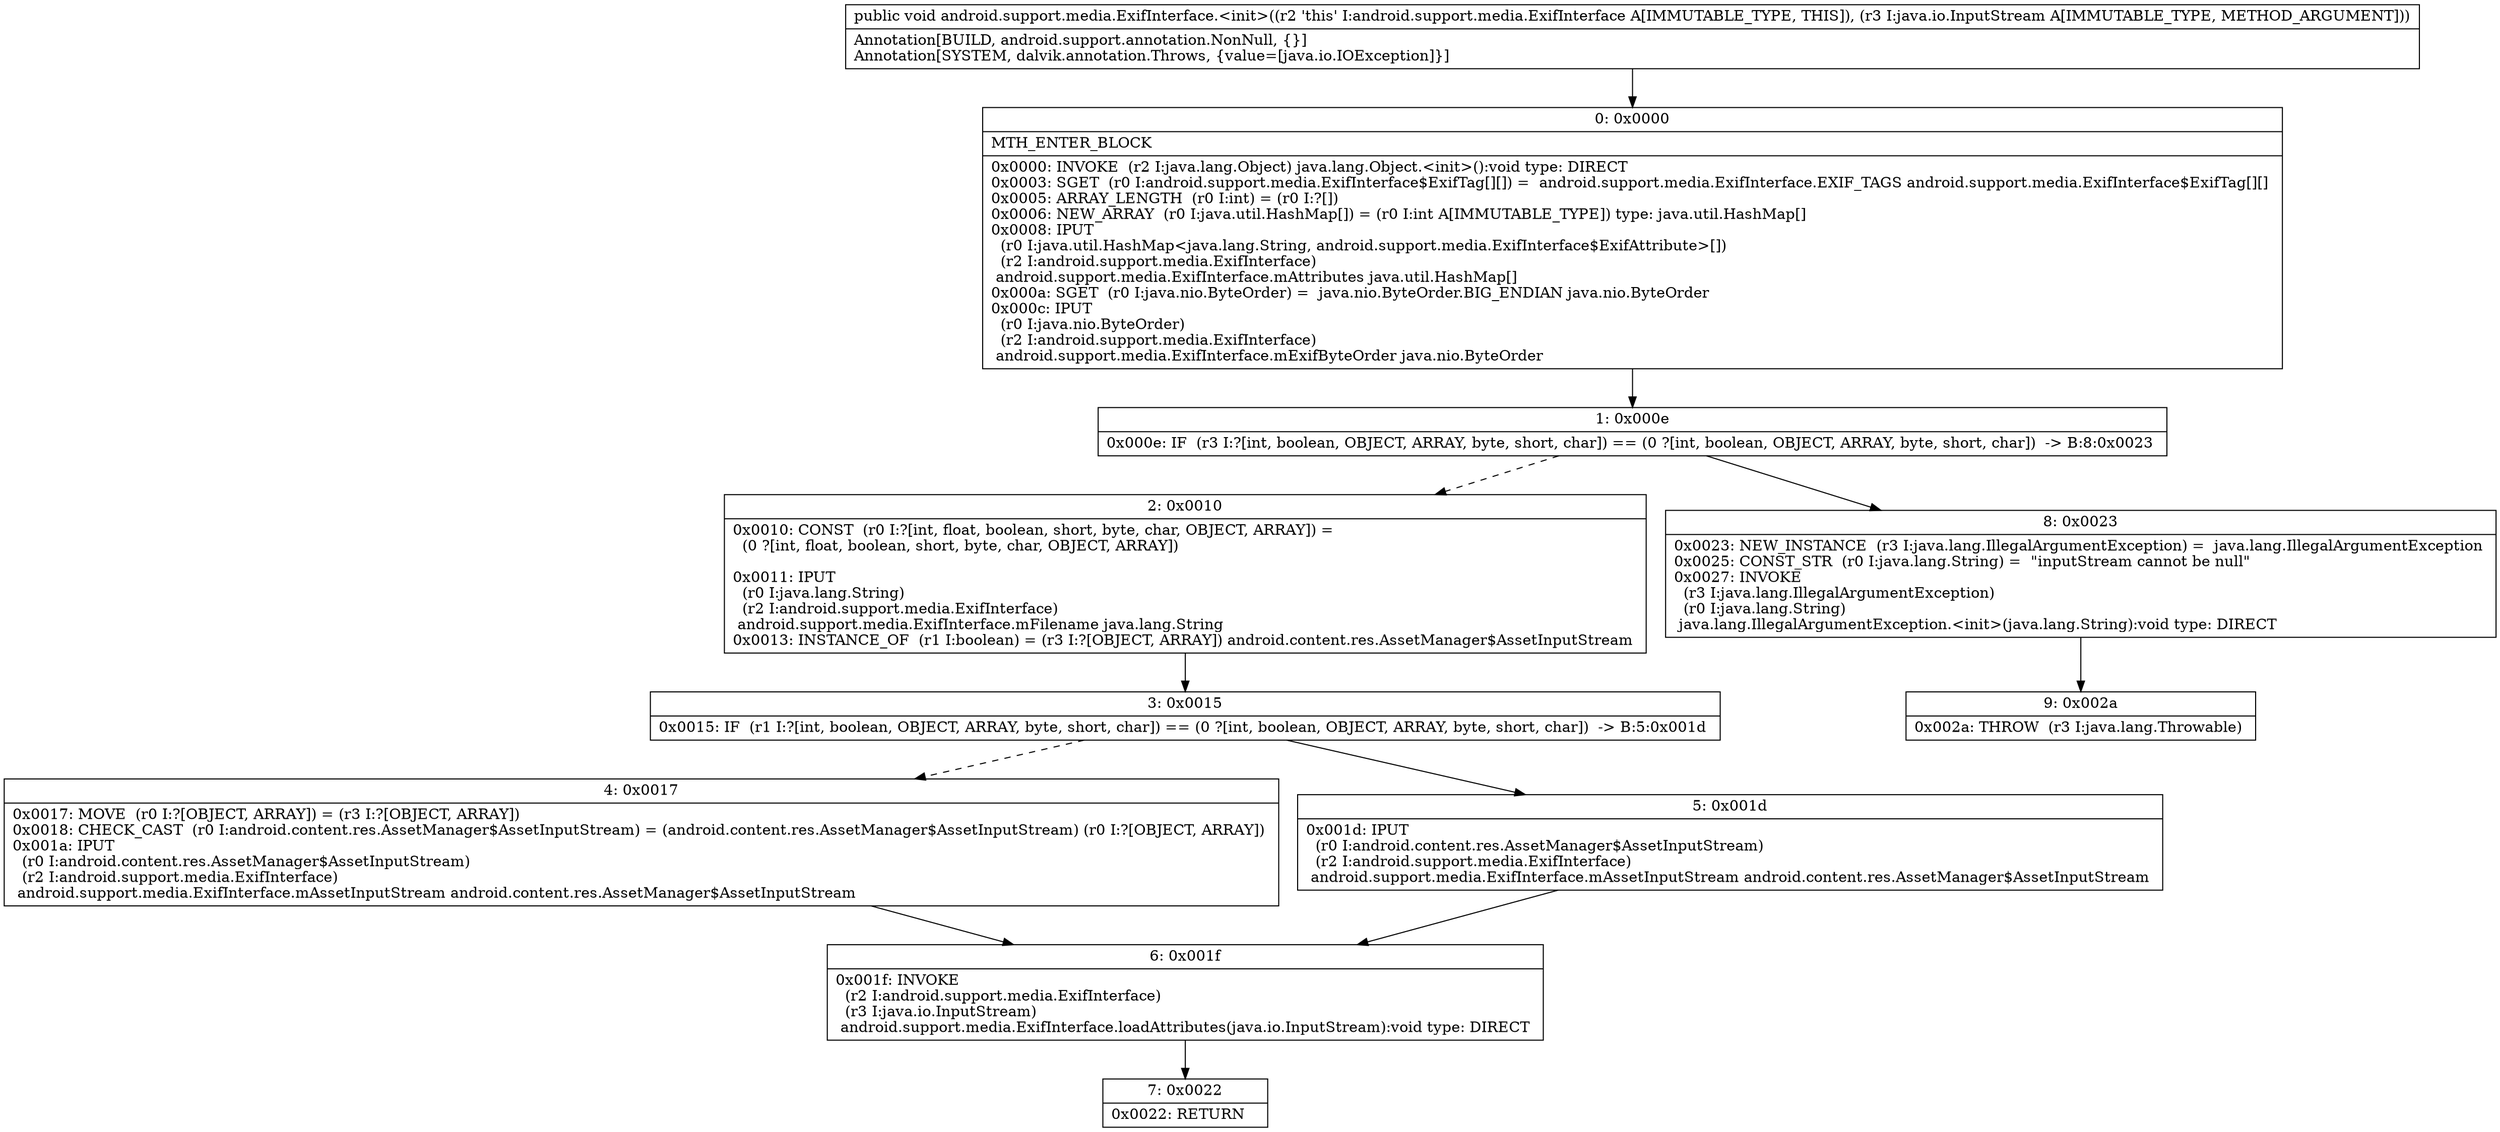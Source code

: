 digraph "CFG forandroid.support.media.ExifInterface.\<init\>(Ljava\/io\/InputStream;)V" {
Node_0 [shape=record,label="{0\:\ 0x0000|MTH_ENTER_BLOCK\l|0x0000: INVOKE  (r2 I:java.lang.Object) java.lang.Object.\<init\>():void type: DIRECT \l0x0003: SGET  (r0 I:android.support.media.ExifInterface$ExifTag[][]) =  android.support.media.ExifInterface.EXIF_TAGS android.support.media.ExifInterface$ExifTag[][] \l0x0005: ARRAY_LENGTH  (r0 I:int) = (r0 I:?[]) \l0x0006: NEW_ARRAY  (r0 I:java.util.HashMap[]) = (r0 I:int A[IMMUTABLE_TYPE]) type: java.util.HashMap[] \l0x0008: IPUT  \l  (r0 I:java.util.HashMap\<java.lang.String, android.support.media.ExifInterface$ExifAttribute\>[])\l  (r2 I:android.support.media.ExifInterface)\l android.support.media.ExifInterface.mAttributes java.util.HashMap[] \l0x000a: SGET  (r0 I:java.nio.ByteOrder) =  java.nio.ByteOrder.BIG_ENDIAN java.nio.ByteOrder \l0x000c: IPUT  \l  (r0 I:java.nio.ByteOrder)\l  (r2 I:android.support.media.ExifInterface)\l android.support.media.ExifInterface.mExifByteOrder java.nio.ByteOrder \l}"];
Node_1 [shape=record,label="{1\:\ 0x000e|0x000e: IF  (r3 I:?[int, boolean, OBJECT, ARRAY, byte, short, char]) == (0 ?[int, boolean, OBJECT, ARRAY, byte, short, char])  \-\> B:8:0x0023 \l}"];
Node_2 [shape=record,label="{2\:\ 0x0010|0x0010: CONST  (r0 I:?[int, float, boolean, short, byte, char, OBJECT, ARRAY]) = \l  (0 ?[int, float, boolean, short, byte, char, OBJECT, ARRAY])\l \l0x0011: IPUT  \l  (r0 I:java.lang.String)\l  (r2 I:android.support.media.ExifInterface)\l android.support.media.ExifInterface.mFilename java.lang.String \l0x0013: INSTANCE_OF  (r1 I:boolean) = (r3 I:?[OBJECT, ARRAY]) android.content.res.AssetManager$AssetInputStream \l}"];
Node_3 [shape=record,label="{3\:\ 0x0015|0x0015: IF  (r1 I:?[int, boolean, OBJECT, ARRAY, byte, short, char]) == (0 ?[int, boolean, OBJECT, ARRAY, byte, short, char])  \-\> B:5:0x001d \l}"];
Node_4 [shape=record,label="{4\:\ 0x0017|0x0017: MOVE  (r0 I:?[OBJECT, ARRAY]) = (r3 I:?[OBJECT, ARRAY]) \l0x0018: CHECK_CAST  (r0 I:android.content.res.AssetManager$AssetInputStream) = (android.content.res.AssetManager$AssetInputStream) (r0 I:?[OBJECT, ARRAY]) \l0x001a: IPUT  \l  (r0 I:android.content.res.AssetManager$AssetInputStream)\l  (r2 I:android.support.media.ExifInterface)\l android.support.media.ExifInterface.mAssetInputStream android.content.res.AssetManager$AssetInputStream \l}"];
Node_5 [shape=record,label="{5\:\ 0x001d|0x001d: IPUT  \l  (r0 I:android.content.res.AssetManager$AssetInputStream)\l  (r2 I:android.support.media.ExifInterface)\l android.support.media.ExifInterface.mAssetInputStream android.content.res.AssetManager$AssetInputStream \l}"];
Node_6 [shape=record,label="{6\:\ 0x001f|0x001f: INVOKE  \l  (r2 I:android.support.media.ExifInterface)\l  (r3 I:java.io.InputStream)\l android.support.media.ExifInterface.loadAttributes(java.io.InputStream):void type: DIRECT \l}"];
Node_7 [shape=record,label="{7\:\ 0x0022|0x0022: RETURN   \l}"];
Node_8 [shape=record,label="{8\:\ 0x0023|0x0023: NEW_INSTANCE  (r3 I:java.lang.IllegalArgumentException) =  java.lang.IllegalArgumentException \l0x0025: CONST_STR  (r0 I:java.lang.String) =  \"inputStream cannot be null\" \l0x0027: INVOKE  \l  (r3 I:java.lang.IllegalArgumentException)\l  (r0 I:java.lang.String)\l java.lang.IllegalArgumentException.\<init\>(java.lang.String):void type: DIRECT \l}"];
Node_9 [shape=record,label="{9\:\ 0x002a|0x002a: THROW  (r3 I:java.lang.Throwable) \l}"];
MethodNode[shape=record,label="{public void android.support.media.ExifInterface.\<init\>((r2 'this' I:android.support.media.ExifInterface A[IMMUTABLE_TYPE, THIS]), (r3 I:java.io.InputStream A[IMMUTABLE_TYPE, METHOD_ARGUMENT]))  | Annotation[BUILD, android.support.annotation.NonNull, \{\}]\lAnnotation[SYSTEM, dalvik.annotation.Throws, \{value=[java.io.IOException]\}]\l}"];
MethodNode -> Node_0;
Node_0 -> Node_1;
Node_1 -> Node_2[style=dashed];
Node_1 -> Node_8;
Node_2 -> Node_3;
Node_3 -> Node_4[style=dashed];
Node_3 -> Node_5;
Node_4 -> Node_6;
Node_5 -> Node_6;
Node_6 -> Node_7;
Node_8 -> Node_9;
}

